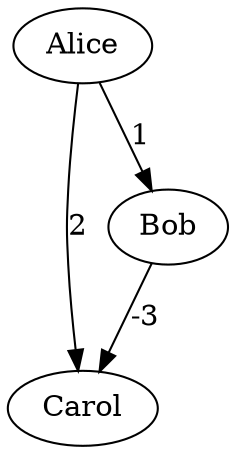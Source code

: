 digraph FriendFace {
  "Alice" -> "Carol" [label="2"];
  "Alice" -> "Bob" [label="1"];
  "Bob" -> "Carol" [label="-3"];
}
